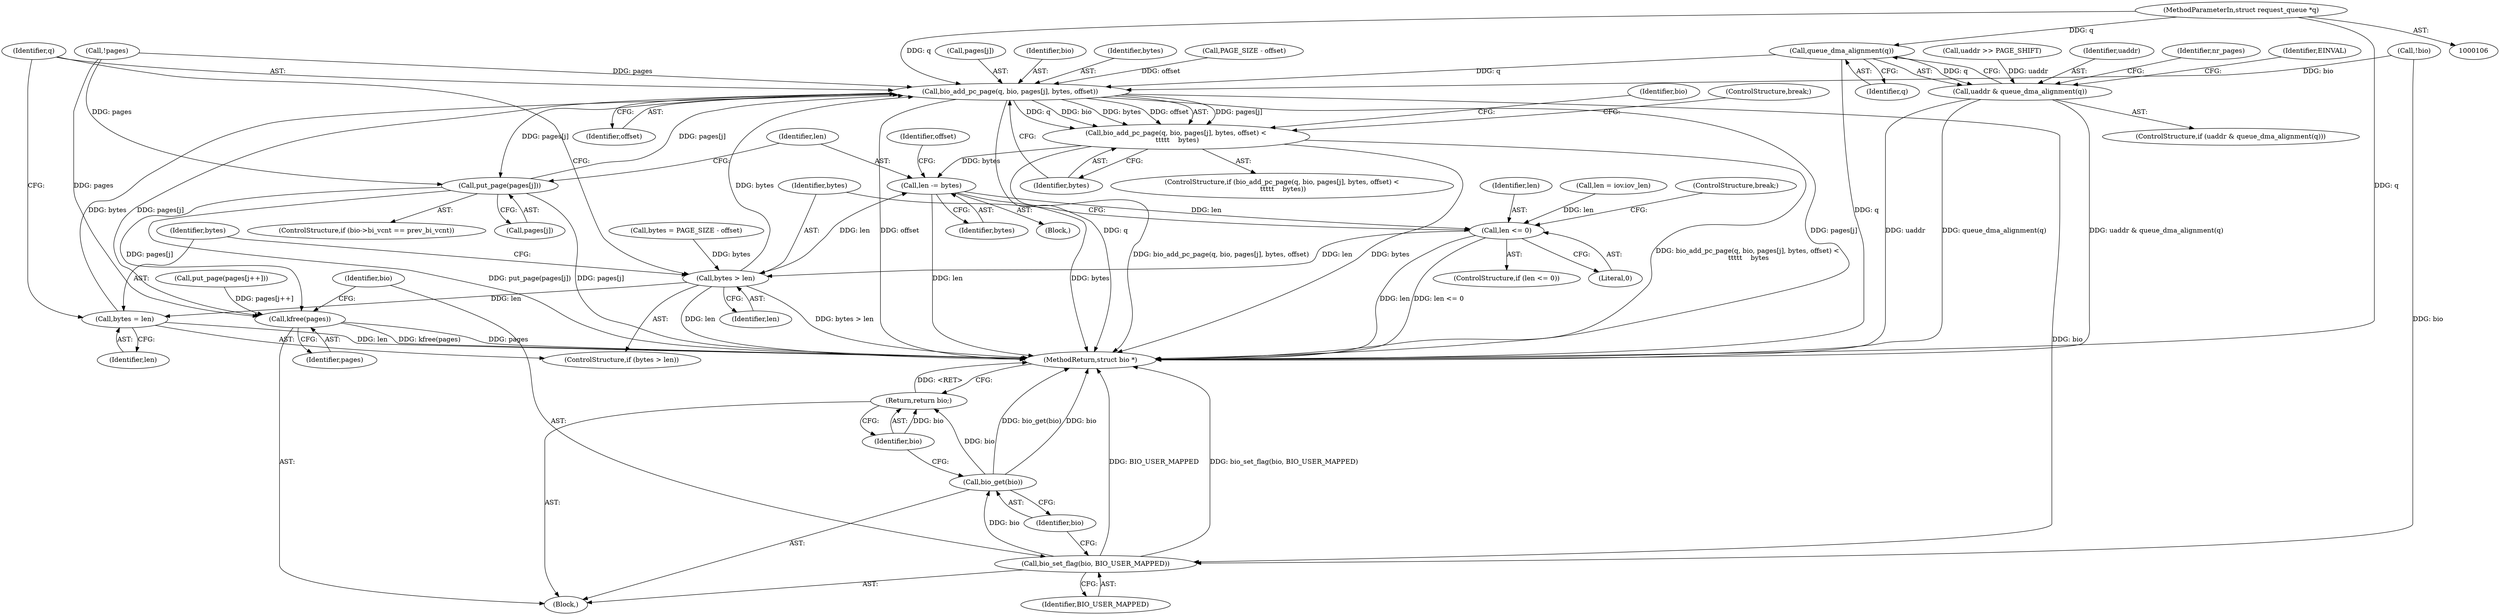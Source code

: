 digraph "0_linux_95d78c28b5a85bacbc29b8dba7c04babb9b0d467@pointer" {
"1000107" [label="(MethodParameterIn,struct request_queue *q)"];
"1000175" [label="(Call,queue_dma_alignment(q))"];
"1000173" [label="(Call,uaddr & queue_dma_alignment(q))"];
"1000326" [label="(Call,bio_add_pc_page(q, bio, pages[j], bytes, offset))"];
"1000325" [label="(Call,bio_add_pc_page(q, bio, pages[j], bytes, offset) <\n \t\t\t\t\t    bytes)"];
"1000346" [label="(Call,len -= bytes)"];
"1000313" [label="(Call,len <= 0)"];
"1000318" [label="(Call,bytes > len)"];
"1000321" [label="(Call,bytes = len)"];
"1000342" [label="(Call,put_page(pages[j]))"];
"1000364" [label="(Call,kfree(pages))"];
"1000366" [label="(Call,bio_set_flag(bio, BIO_USER_MAPPED))"];
"1000369" [label="(Call,bio_get(bio))"];
"1000371" [label="(Return,return bio;)"];
"1000173" [label="(Call,uaddr & queue_dma_alignment(q))"];
"1000299" [label="(Block,)"];
"1000194" [label="(Call,!bio)"];
"1000336" [label="(ControlStructure,if (bio->bi_vcnt == prev_bi_vcnt))"];
"1000156" [label="(Call,uaddr >> PAGE_SHIFT)"];
"1000359" [label="(Call,put_page(pages[j++]))"];
"1000366" [label="(Call,bio_set_flag(bio, BIO_USER_MAPPED))"];
"1000321" [label="(Call,bytes = len)"];
"1000348" [label="(Identifier,bytes)"];
"1000372" [label="(Identifier,bio)"];
"1000329" [label="(Call,pages[j])"];
"1000313" [label="(Call,len <= 0)"];
"1000324" [label="(ControlStructure,if (bio_add_pc_page(q, bio, pages[j], bytes, offset) <\n \t\t\t\t\t    bytes))"];
"1000367" [label="(Identifier,bio)"];
"1000368" [label="(Identifier,BIO_USER_MAPPED)"];
"1000320" [label="(Identifier,len)"];
"1000342" [label="(Call,put_page(pages[j]))"];
"1000343" [label="(Call,pages[j])"];
"1000314" [label="(Identifier,len)"];
"1000212" [label="(Call,!pages)"];
"1000333" [label="(Identifier,offset)"];
"1000174" [label="(Identifier,uaddr)"];
"1000335" [label="(ControlStructure,break;)"];
"1000110" [label="(Block,)"];
"1000315" [label="(Literal,0)"];
"1000327" [label="(Identifier,q)"];
"1000369" [label="(Call,bio_get(bio))"];
"1000183" [label="(Identifier,nr_pages)"];
"1000364" [label="(Call,kfree(pages))"];
"1000402" [label="(MethodReturn,struct bio *)"];
"1000328" [label="(Identifier,bio)"];
"1000318" [label="(Call,bytes > len)"];
"1000176" [label="(Identifier,q)"];
"1000370" [label="(Identifier,bio)"];
"1000107" [label="(MethodParameterIn,struct request_queue *q)"];
"1000301" [label="(Call,bytes = PAGE_SIZE - offset)"];
"1000332" [label="(Identifier,bytes)"];
"1000323" [label="(Identifier,len)"];
"1000326" [label="(Call,bio_add_pc_page(q, bio, pages[j], bytes, offset))"];
"1000175" [label="(Call,queue_dma_alignment(q))"];
"1000346" [label="(Call,len -= bytes)"];
"1000319" [label="(Identifier,bytes)"];
"1000371" [label="(Return,return bio;)"];
"1000180" [label="(Identifier,EINVAL)"];
"1000312" [label="(ControlStructure,if (len <= 0))"];
"1000350" [label="(Identifier,offset)"];
"1000303" [label="(Call,PAGE_SIZE - offset)"];
"1000325" [label="(Call,bio_add_pc_page(q, bio, pages[j], bytes, offset) <\n \t\t\t\t\t    bytes)"];
"1000365" [label="(Identifier,pages)"];
"1000225" [label="(Call,len = iov.iov_len)"];
"1000334" [label="(Identifier,bytes)"];
"1000317" [label="(ControlStructure,if (bytes > len))"];
"1000172" [label="(ControlStructure,if (uaddr & queue_dma_alignment(q)))"];
"1000322" [label="(Identifier,bytes)"];
"1000316" [label="(ControlStructure,break;)"];
"1000339" [label="(Identifier,bio)"];
"1000347" [label="(Identifier,len)"];
"1000107" -> "1000106"  [label="AST: "];
"1000107" -> "1000402"  [label="DDG: q"];
"1000107" -> "1000175"  [label="DDG: q"];
"1000107" -> "1000326"  [label="DDG: q"];
"1000175" -> "1000173"  [label="AST: "];
"1000175" -> "1000176"  [label="CFG: "];
"1000176" -> "1000175"  [label="AST: "];
"1000173" -> "1000175"  [label="CFG: "];
"1000175" -> "1000402"  [label="DDG: q"];
"1000175" -> "1000173"  [label="DDG: q"];
"1000175" -> "1000326"  [label="DDG: q"];
"1000173" -> "1000172"  [label="AST: "];
"1000174" -> "1000173"  [label="AST: "];
"1000180" -> "1000173"  [label="CFG: "];
"1000183" -> "1000173"  [label="CFG: "];
"1000173" -> "1000402"  [label="DDG: uaddr & queue_dma_alignment(q)"];
"1000173" -> "1000402"  [label="DDG: uaddr"];
"1000173" -> "1000402"  [label="DDG: queue_dma_alignment(q)"];
"1000156" -> "1000173"  [label="DDG: uaddr"];
"1000326" -> "1000325"  [label="AST: "];
"1000326" -> "1000333"  [label="CFG: "];
"1000327" -> "1000326"  [label="AST: "];
"1000328" -> "1000326"  [label="AST: "];
"1000329" -> "1000326"  [label="AST: "];
"1000332" -> "1000326"  [label="AST: "];
"1000333" -> "1000326"  [label="AST: "];
"1000334" -> "1000326"  [label="CFG: "];
"1000326" -> "1000402"  [label="DDG: offset"];
"1000326" -> "1000402"  [label="DDG: pages[j]"];
"1000326" -> "1000402"  [label="DDG: q"];
"1000326" -> "1000325"  [label="DDG: pages[j]"];
"1000326" -> "1000325"  [label="DDG: q"];
"1000326" -> "1000325"  [label="DDG: bio"];
"1000326" -> "1000325"  [label="DDG: bytes"];
"1000326" -> "1000325"  [label="DDG: offset"];
"1000194" -> "1000326"  [label="DDG: bio"];
"1000342" -> "1000326"  [label="DDG: pages[j]"];
"1000212" -> "1000326"  [label="DDG: pages"];
"1000318" -> "1000326"  [label="DDG: bytes"];
"1000321" -> "1000326"  [label="DDG: bytes"];
"1000303" -> "1000326"  [label="DDG: offset"];
"1000326" -> "1000342"  [label="DDG: pages[j]"];
"1000326" -> "1000364"  [label="DDG: pages[j]"];
"1000326" -> "1000366"  [label="DDG: bio"];
"1000325" -> "1000324"  [label="AST: "];
"1000325" -> "1000334"  [label="CFG: "];
"1000334" -> "1000325"  [label="AST: "];
"1000335" -> "1000325"  [label="CFG: "];
"1000339" -> "1000325"  [label="CFG: "];
"1000325" -> "1000402"  [label="DDG: bio_add_pc_page(q, bio, pages[j], bytes, offset)"];
"1000325" -> "1000402"  [label="DDG: bytes"];
"1000325" -> "1000402"  [label="DDG: bio_add_pc_page(q, bio, pages[j], bytes, offset) <\n \t\t\t\t\t    bytes"];
"1000325" -> "1000346"  [label="DDG: bytes"];
"1000346" -> "1000299"  [label="AST: "];
"1000346" -> "1000348"  [label="CFG: "];
"1000347" -> "1000346"  [label="AST: "];
"1000348" -> "1000346"  [label="AST: "];
"1000350" -> "1000346"  [label="CFG: "];
"1000346" -> "1000402"  [label="DDG: bytes"];
"1000346" -> "1000402"  [label="DDG: len"];
"1000346" -> "1000313"  [label="DDG: len"];
"1000318" -> "1000346"  [label="DDG: len"];
"1000313" -> "1000312"  [label="AST: "];
"1000313" -> "1000315"  [label="CFG: "];
"1000314" -> "1000313"  [label="AST: "];
"1000315" -> "1000313"  [label="AST: "];
"1000316" -> "1000313"  [label="CFG: "];
"1000319" -> "1000313"  [label="CFG: "];
"1000313" -> "1000402"  [label="DDG: len <= 0"];
"1000313" -> "1000402"  [label="DDG: len"];
"1000225" -> "1000313"  [label="DDG: len"];
"1000313" -> "1000318"  [label="DDG: len"];
"1000318" -> "1000317"  [label="AST: "];
"1000318" -> "1000320"  [label="CFG: "];
"1000319" -> "1000318"  [label="AST: "];
"1000320" -> "1000318"  [label="AST: "];
"1000322" -> "1000318"  [label="CFG: "];
"1000327" -> "1000318"  [label="CFG: "];
"1000318" -> "1000402"  [label="DDG: bytes > len"];
"1000318" -> "1000402"  [label="DDG: len"];
"1000301" -> "1000318"  [label="DDG: bytes"];
"1000318" -> "1000321"  [label="DDG: len"];
"1000321" -> "1000317"  [label="AST: "];
"1000321" -> "1000323"  [label="CFG: "];
"1000322" -> "1000321"  [label="AST: "];
"1000323" -> "1000321"  [label="AST: "];
"1000327" -> "1000321"  [label="CFG: "];
"1000321" -> "1000402"  [label="DDG: len"];
"1000342" -> "1000336"  [label="AST: "];
"1000342" -> "1000343"  [label="CFG: "];
"1000343" -> "1000342"  [label="AST: "];
"1000347" -> "1000342"  [label="CFG: "];
"1000342" -> "1000402"  [label="DDG: pages[j]"];
"1000342" -> "1000402"  [label="DDG: put_page(pages[j])"];
"1000212" -> "1000342"  [label="DDG: pages"];
"1000342" -> "1000364"  [label="DDG: pages[j]"];
"1000364" -> "1000110"  [label="AST: "];
"1000364" -> "1000365"  [label="CFG: "];
"1000365" -> "1000364"  [label="AST: "];
"1000367" -> "1000364"  [label="CFG: "];
"1000364" -> "1000402"  [label="DDG: pages"];
"1000364" -> "1000402"  [label="DDG: kfree(pages)"];
"1000359" -> "1000364"  [label="DDG: pages[j++]"];
"1000212" -> "1000364"  [label="DDG: pages"];
"1000366" -> "1000110"  [label="AST: "];
"1000366" -> "1000368"  [label="CFG: "];
"1000367" -> "1000366"  [label="AST: "];
"1000368" -> "1000366"  [label="AST: "];
"1000370" -> "1000366"  [label="CFG: "];
"1000366" -> "1000402"  [label="DDG: BIO_USER_MAPPED"];
"1000366" -> "1000402"  [label="DDG: bio_set_flag(bio, BIO_USER_MAPPED)"];
"1000194" -> "1000366"  [label="DDG: bio"];
"1000366" -> "1000369"  [label="DDG: bio"];
"1000369" -> "1000110"  [label="AST: "];
"1000369" -> "1000370"  [label="CFG: "];
"1000370" -> "1000369"  [label="AST: "];
"1000372" -> "1000369"  [label="CFG: "];
"1000369" -> "1000402"  [label="DDG: bio_get(bio)"];
"1000369" -> "1000402"  [label="DDG: bio"];
"1000369" -> "1000371"  [label="DDG: bio"];
"1000371" -> "1000110"  [label="AST: "];
"1000371" -> "1000372"  [label="CFG: "];
"1000372" -> "1000371"  [label="AST: "];
"1000402" -> "1000371"  [label="CFG: "];
"1000371" -> "1000402"  [label="DDG: <RET>"];
"1000372" -> "1000371"  [label="DDG: bio"];
}
